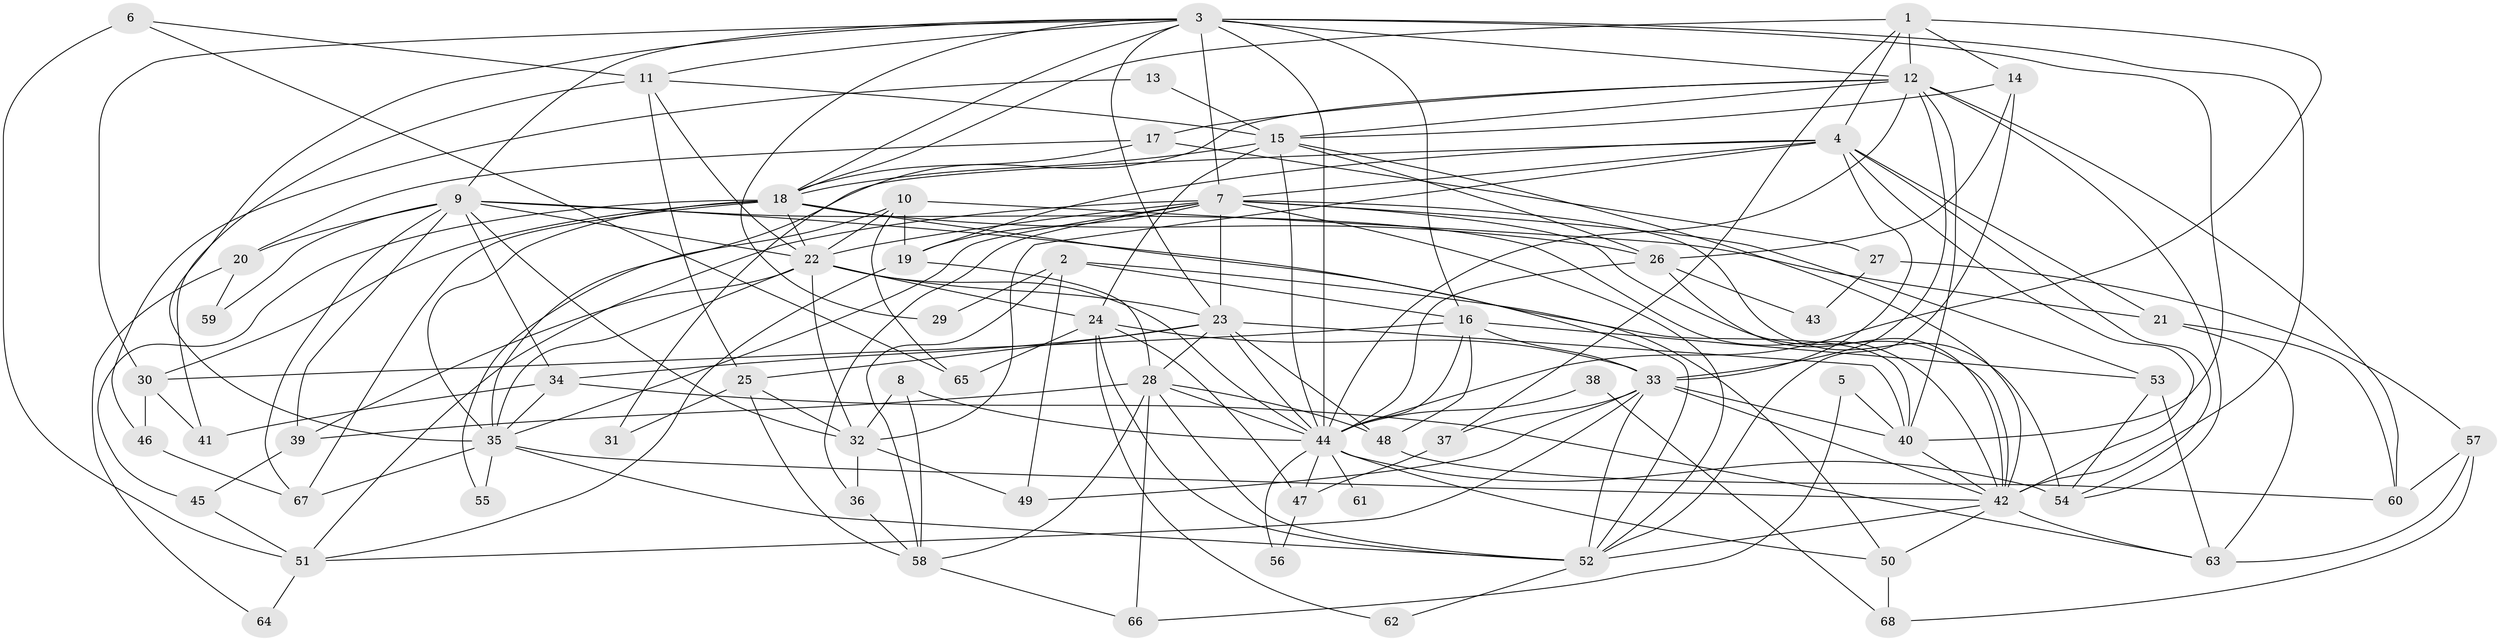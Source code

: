 // original degree distribution, {6: 0.08888888888888889, 3: 0.3111111111111111, 2: 0.14814814814814814, 5: 0.14814814814814814, 4: 0.21481481481481482, 7: 0.08148148148148149, 9: 0.007407407407407408}
// Generated by graph-tools (version 1.1) at 2025/36/03/09/25 02:36:00]
// undirected, 68 vertices, 182 edges
graph export_dot {
graph [start="1"]
  node [color=gray90,style=filled];
  1;
  2;
  3;
  4;
  5;
  6;
  7;
  8;
  9;
  10;
  11;
  12;
  13;
  14;
  15;
  16;
  17;
  18;
  19;
  20;
  21;
  22;
  23;
  24;
  25;
  26;
  27;
  28;
  29;
  30;
  31;
  32;
  33;
  34;
  35;
  36;
  37;
  38;
  39;
  40;
  41;
  42;
  43;
  44;
  45;
  46;
  47;
  48;
  49;
  50;
  51;
  52;
  53;
  54;
  55;
  56;
  57;
  58;
  59;
  60;
  61;
  62;
  63;
  64;
  65;
  66;
  67;
  68;
  1 -- 4 [weight=1.0];
  1 -- 12 [weight=1.0];
  1 -- 14 [weight=1.0];
  1 -- 18 [weight=1.0];
  1 -- 37 [weight=1.0];
  1 -- 44 [weight=1.0];
  2 -- 16 [weight=1.0];
  2 -- 29 [weight=1.0];
  2 -- 40 [weight=1.0];
  2 -- 49 [weight=1.0];
  2 -- 58 [weight=1.0];
  3 -- 7 [weight=2.0];
  3 -- 9 [weight=1.0];
  3 -- 11 [weight=1.0];
  3 -- 12 [weight=1.0];
  3 -- 16 [weight=1.0];
  3 -- 18 [weight=1.0];
  3 -- 23 [weight=1.0];
  3 -- 29 [weight=1.0];
  3 -- 30 [weight=1.0];
  3 -- 35 [weight=2.0];
  3 -- 40 [weight=1.0];
  3 -- 42 [weight=3.0];
  3 -- 44 [weight=1.0];
  4 -- 7 [weight=1.0];
  4 -- 19 [weight=2.0];
  4 -- 21 [weight=1.0];
  4 -- 32 [weight=1.0];
  4 -- 33 [weight=1.0];
  4 -- 35 [weight=1.0];
  4 -- 42 [weight=1.0];
  4 -- 54 [weight=1.0];
  5 -- 40 [weight=1.0];
  5 -- 66 [weight=1.0];
  6 -- 11 [weight=1.0];
  6 -- 51 [weight=1.0];
  6 -- 65 [weight=1.0];
  7 -- 19 [weight=1.0];
  7 -- 22 [weight=2.0];
  7 -- 23 [weight=1.0];
  7 -- 35 [weight=1.0];
  7 -- 36 [weight=1.0];
  7 -- 42 [weight=2.0];
  7 -- 51 [weight=1.0];
  7 -- 52 [weight=1.0];
  7 -- 53 [weight=1.0];
  7 -- 54 [weight=2.0];
  8 -- 32 [weight=1.0];
  8 -- 44 [weight=1.0];
  8 -- 58 [weight=1.0];
  9 -- 20 [weight=1.0];
  9 -- 22 [weight=1.0];
  9 -- 32 [weight=1.0];
  9 -- 34 [weight=1.0];
  9 -- 39 [weight=1.0];
  9 -- 42 [weight=1.0];
  9 -- 50 [weight=1.0];
  9 -- 59 [weight=1.0];
  9 -- 67 [weight=1.0];
  10 -- 19 [weight=1.0];
  10 -- 21 [weight=1.0];
  10 -- 22 [weight=1.0];
  10 -- 55 [weight=1.0];
  10 -- 65 [weight=1.0];
  11 -- 15 [weight=1.0];
  11 -- 22 [weight=1.0];
  11 -- 25 [weight=1.0];
  11 -- 41 [weight=1.0];
  12 -- 15 [weight=1.0];
  12 -- 17 [weight=1.0];
  12 -- 31 [weight=1.0];
  12 -- 33 [weight=1.0];
  12 -- 40 [weight=1.0];
  12 -- 44 [weight=1.0];
  12 -- 54 [weight=1.0];
  12 -- 60 [weight=1.0];
  13 -- 15 [weight=1.0];
  13 -- 46 [weight=1.0];
  14 -- 15 [weight=1.0];
  14 -- 26 [weight=2.0];
  14 -- 52 [weight=1.0];
  15 -- 18 [weight=2.0];
  15 -- 24 [weight=1.0];
  15 -- 26 [weight=2.0];
  15 -- 42 [weight=1.0];
  15 -- 44 [weight=1.0];
  16 -- 30 [weight=1.0];
  16 -- 33 [weight=1.0];
  16 -- 44 [weight=1.0];
  16 -- 48 [weight=1.0];
  16 -- 53 [weight=1.0];
  17 -- 18 [weight=1.0];
  17 -- 20 [weight=1.0];
  17 -- 27 [weight=1.0];
  18 -- 22 [weight=1.0];
  18 -- 26 [weight=3.0];
  18 -- 30 [weight=1.0];
  18 -- 35 [weight=1.0];
  18 -- 45 [weight=2.0];
  18 -- 52 [weight=1.0];
  18 -- 67 [weight=1.0];
  19 -- 28 [weight=1.0];
  19 -- 51 [weight=1.0];
  20 -- 59 [weight=1.0];
  20 -- 64 [weight=1.0];
  21 -- 60 [weight=1.0];
  21 -- 63 [weight=1.0];
  22 -- 23 [weight=1.0];
  22 -- 24 [weight=1.0];
  22 -- 32 [weight=1.0];
  22 -- 35 [weight=1.0];
  22 -- 39 [weight=1.0];
  22 -- 44 [weight=1.0];
  23 -- 25 [weight=1.0];
  23 -- 28 [weight=5.0];
  23 -- 34 [weight=1.0];
  23 -- 40 [weight=1.0];
  23 -- 44 [weight=1.0];
  23 -- 48 [weight=1.0];
  24 -- 33 [weight=1.0];
  24 -- 47 [weight=1.0];
  24 -- 52 [weight=1.0];
  24 -- 62 [weight=1.0];
  24 -- 65 [weight=1.0];
  25 -- 31 [weight=1.0];
  25 -- 32 [weight=1.0];
  25 -- 58 [weight=1.0];
  26 -- 42 [weight=1.0];
  26 -- 43 [weight=1.0];
  26 -- 44 [weight=2.0];
  27 -- 43 [weight=1.0];
  27 -- 57 [weight=1.0];
  28 -- 39 [weight=1.0];
  28 -- 44 [weight=1.0];
  28 -- 48 [weight=2.0];
  28 -- 52 [weight=1.0];
  28 -- 58 [weight=1.0];
  28 -- 66 [weight=1.0];
  30 -- 41 [weight=1.0];
  30 -- 46 [weight=1.0];
  32 -- 36 [weight=1.0];
  32 -- 49 [weight=1.0];
  33 -- 37 [weight=1.0];
  33 -- 40 [weight=1.0];
  33 -- 42 [weight=1.0];
  33 -- 49 [weight=1.0];
  33 -- 51 [weight=1.0];
  33 -- 52 [weight=2.0];
  34 -- 35 [weight=1.0];
  34 -- 41 [weight=1.0];
  34 -- 63 [weight=1.0];
  35 -- 42 [weight=1.0];
  35 -- 52 [weight=2.0];
  35 -- 55 [weight=1.0];
  35 -- 67 [weight=1.0];
  36 -- 58 [weight=1.0];
  37 -- 47 [weight=1.0];
  38 -- 44 [weight=1.0];
  38 -- 68 [weight=1.0];
  39 -- 45 [weight=1.0];
  40 -- 42 [weight=1.0];
  42 -- 50 [weight=1.0];
  42 -- 52 [weight=1.0];
  42 -- 63 [weight=1.0];
  44 -- 47 [weight=1.0];
  44 -- 50 [weight=1.0];
  44 -- 54 [weight=2.0];
  44 -- 56 [weight=1.0];
  44 -- 61 [weight=2.0];
  45 -- 51 [weight=1.0];
  46 -- 67 [weight=1.0];
  47 -- 56 [weight=1.0];
  48 -- 60 [weight=1.0];
  50 -- 68 [weight=1.0];
  51 -- 64 [weight=1.0];
  52 -- 62 [weight=1.0];
  53 -- 54 [weight=1.0];
  53 -- 63 [weight=1.0];
  57 -- 60 [weight=1.0];
  57 -- 63 [weight=1.0];
  57 -- 68 [weight=1.0];
  58 -- 66 [weight=1.0];
}
